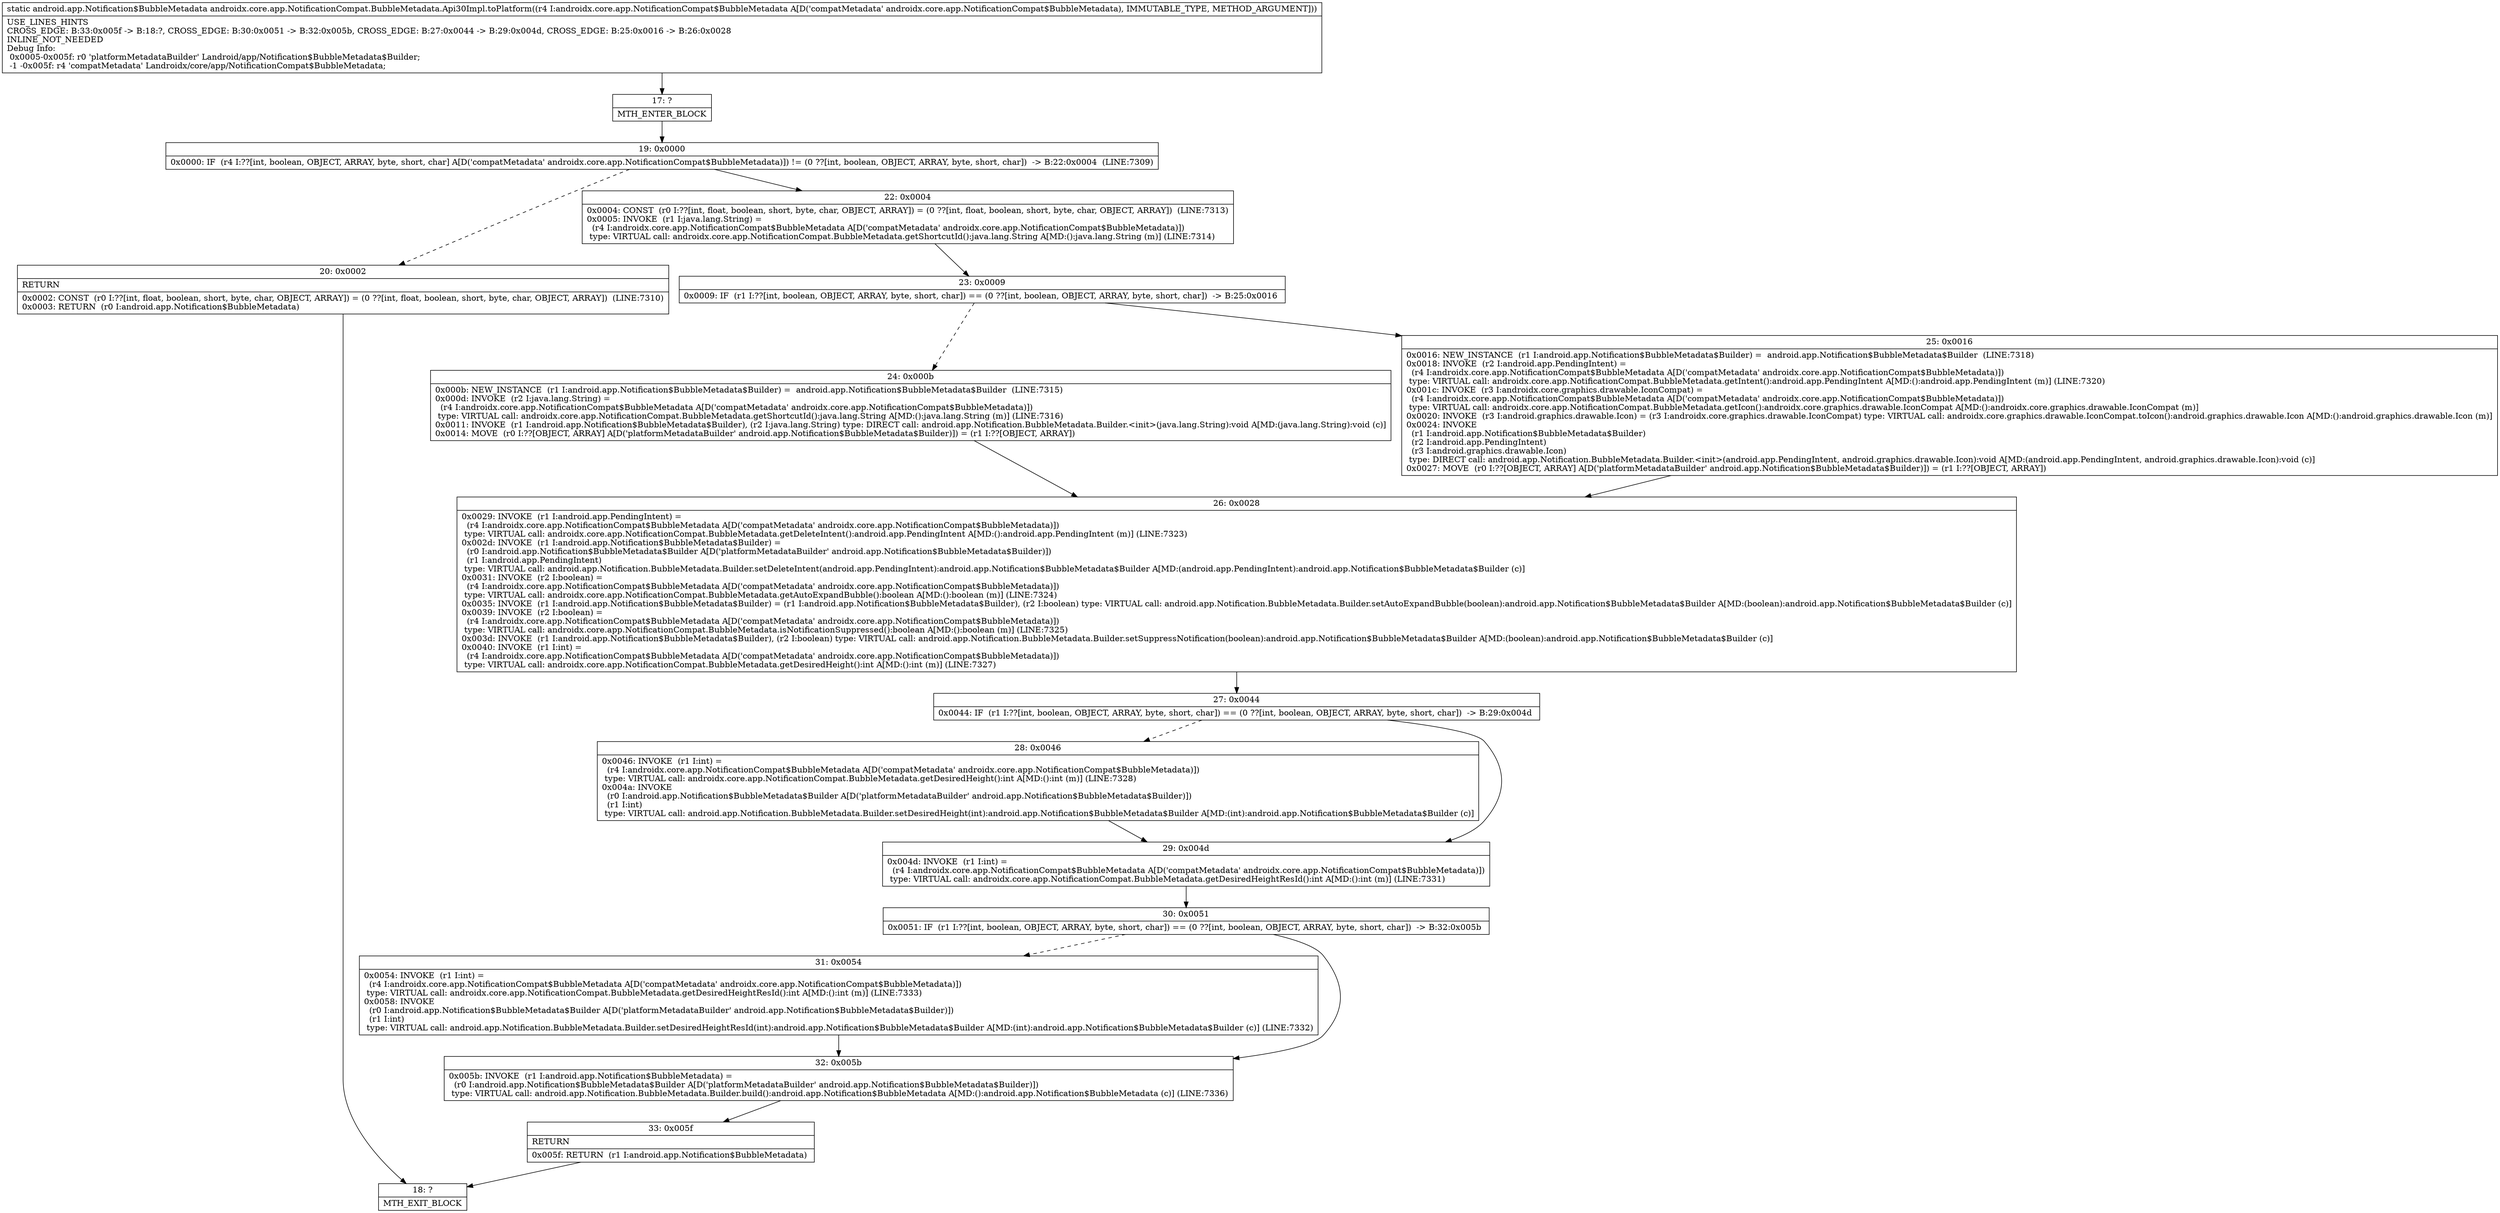digraph "CFG forandroidx.core.app.NotificationCompat.BubbleMetadata.Api30Impl.toPlatform(Landroidx\/core\/app\/NotificationCompat$BubbleMetadata;)Landroid\/app\/Notification$BubbleMetadata;" {
Node_17 [shape=record,label="{17\:\ ?|MTH_ENTER_BLOCK\l}"];
Node_19 [shape=record,label="{19\:\ 0x0000|0x0000: IF  (r4 I:??[int, boolean, OBJECT, ARRAY, byte, short, char] A[D('compatMetadata' androidx.core.app.NotificationCompat$BubbleMetadata)]) != (0 ??[int, boolean, OBJECT, ARRAY, byte, short, char])  \-\> B:22:0x0004  (LINE:7309)\l}"];
Node_20 [shape=record,label="{20\:\ 0x0002|RETURN\l|0x0002: CONST  (r0 I:??[int, float, boolean, short, byte, char, OBJECT, ARRAY]) = (0 ??[int, float, boolean, short, byte, char, OBJECT, ARRAY])  (LINE:7310)\l0x0003: RETURN  (r0 I:android.app.Notification$BubbleMetadata) \l}"];
Node_18 [shape=record,label="{18\:\ ?|MTH_EXIT_BLOCK\l}"];
Node_22 [shape=record,label="{22\:\ 0x0004|0x0004: CONST  (r0 I:??[int, float, boolean, short, byte, char, OBJECT, ARRAY]) = (0 ??[int, float, boolean, short, byte, char, OBJECT, ARRAY])  (LINE:7313)\l0x0005: INVOKE  (r1 I:java.lang.String) = \l  (r4 I:androidx.core.app.NotificationCompat$BubbleMetadata A[D('compatMetadata' androidx.core.app.NotificationCompat$BubbleMetadata)])\l type: VIRTUAL call: androidx.core.app.NotificationCompat.BubbleMetadata.getShortcutId():java.lang.String A[MD:():java.lang.String (m)] (LINE:7314)\l}"];
Node_23 [shape=record,label="{23\:\ 0x0009|0x0009: IF  (r1 I:??[int, boolean, OBJECT, ARRAY, byte, short, char]) == (0 ??[int, boolean, OBJECT, ARRAY, byte, short, char])  \-\> B:25:0x0016 \l}"];
Node_24 [shape=record,label="{24\:\ 0x000b|0x000b: NEW_INSTANCE  (r1 I:android.app.Notification$BubbleMetadata$Builder) =  android.app.Notification$BubbleMetadata$Builder  (LINE:7315)\l0x000d: INVOKE  (r2 I:java.lang.String) = \l  (r4 I:androidx.core.app.NotificationCompat$BubbleMetadata A[D('compatMetadata' androidx.core.app.NotificationCompat$BubbleMetadata)])\l type: VIRTUAL call: androidx.core.app.NotificationCompat.BubbleMetadata.getShortcutId():java.lang.String A[MD:():java.lang.String (m)] (LINE:7316)\l0x0011: INVOKE  (r1 I:android.app.Notification$BubbleMetadata$Builder), (r2 I:java.lang.String) type: DIRECT call: android.app.Notification.BubbleMetadata.Builder.\<init\>(java.lang.String):void A[MD:(java.lang.String):void (c)]\l0x0014: MOVE  (r0 I:??[OBJECT, ARRAY] A[D('platformMetadataBuilder' android.app.Notification$BubbleMetadata$Builder)]) = (r1 I:??[OBJECT, ARRAY]) \l}"];
Node_26 [shape=record,label="{26\:\ 0x0028|0x0029: INVOKE  (r1 I:android.app.PendingIntent) = \l  (r4 I:androidx.core.app.NotificationCompat$BubbleMetadata A[D('compatMetadata' androidx.core.app.NotificationCompat$BubbleMetadata)])\l type: VIRTUAL call: androidx.core.app.NotificationCompat.BubbleMetadata.getDeleteIntent():android.app.PendingIntent A[MD:():android.app.PendingIntent (m)] (LINE:7323)\l0x002d: INVOKE  (r1 I:android.app.Notification$BubbleMetadata$Builder) = \l  (r0 I:android.app.Notification$BubbleMetadata$Builder A[D('platformMetadataBuilder' android.app.Notification$BubbleMetadata$Builder)])\l  (r1 I:android.app.PendingIntent)\l type: VIRTUAL call: android.app.Notification.BubbleMetadata.Builder.setDeleteIntent(android.app.PendingIntent):android.app.Notification$BubbleMetadata$Builder A[MD:(android.app.PendingIntent):android.app.Notification$BubbleMetadata$Builder (c)]\l0x0031: INVOKE  (r2 I:boolean) = \l  (r4 I:androidx.core.app.NotificationCompat$BubbleMetadata A[D('compatMetadata' androidx.core.app.NotificationCompat$BubbleMetadata)])\l type: VIRTUAL call: androidx.core.app.NotificationCompat.BubbleMetadata.getAutoExpandBubble():boolean A[MD:():boolean (m)] (LINE:7324)\l0x0035: INVOKE  (r1 I:android.app.Notification$BubbleMetadata$Builder) = (r1 I:android.app.Notification$BubbleMetadata$Builder), (r2 I:boolean) type: VIRTUAL call: android.app.Notification.BubbleMetadata.Builder.setAutoExpandBubble(boolean):android.app.Notification$BubbleMetadata$Builder A[MD:(boolean):android.app.Notification$BubbleMetadata$Builder (c)]\l0x0039: INVOKE  (r2 I:boolean) = \l  (r4 I:androidx.core.app.NotificationCompat$BubbleMetadata A[D('compatMetadata' androidx.core.app.NotificationCompat$BubbleMetadata)])\l type: VIRTUAL call: androidx.core.app.NotificationCompat.BubbleMetadata.isNotificationSuppressed():boolean A[MD:():boolean (m)] (LINE:7325)\l0x003d: INVOKE  (r1 I:android.app.Notification$BubbleMetadata$Builder), (r2 I:boolean) type: VIRTUAL call: android.app.Notification.BubbleMetadata.Builder.setSuppressNotification(boolean):android.app.Notification$BubbleMetadata$Builder A[MD:(boolean):android.app.Notification$BubbleMetadata$Builder (c)]\l0x0040: INVOKE  (r1 I:int) = \l  (r4 I:androidx.core.app.NotificationCompat$BubbleMetadata A[D('compatMetadata' androidx.core.app.NotificationCompat$BubbleMetadata)])\l type: VIRTUAL call: androidx.core.app.NotificationCompat.BubbleMetadata.getDesiredHeight():int A[MD:():int (m)] (LINE:7327)\l}"];
Node_27 [shape=record,label="{27\:\ 0x0044|0x0044: IF  (r1 I:??[int, boolean, OBJECT, ARRAY, byte, short, char]) == (0 ??[int, boolean, OBJECT, ARRAY, byte, short, char])  \-\> B:29:0x004d \l}"];
Node_28 [shape=record,label="{28\:\ 0x0046|0x0046: INVOKE  (r1 I:int) = \l  (r4 I:androidx.core.app.NotificationCompat$BubbleMetadata A[D('compatMetadata' androidx.core.app.NotificationCompat$BubbleMetadata)])\l type: VIRTUAL call: androidx.core.app.NotificationCompat.BubbleMetadata.getDesiredHeight():int A[MD:():int (m)] (LINE:7328)\l0x004a: INVOKE  \l  (r0 I:android.app.Notification$BubbleMetadata$Builder A[D('platformMetadataBuilder' android.app.Notification$BubbleMetadata$Builder)])\l  (r1 I:int)\l type: VIRTUAL call: android.app.Notification.BubbleMetadata.Builder.setDesiredHeight(int):android.app.Notification$BubbleMetadata$Builder A[MD:(int):android.app.Notification$BubbleMetadata$Builder (c)]\l}"];
Node_29 [shape=record,label="{29\:\ 0x004d|0x004d: INVOKE  (r1 I:int) = \l  (r4 I:androidx.core.app.NotificationCompat$BubbleMetadata A[D('compatMetadata' androidx.core.app.NotificationCompat$BubbleMetadata)])\l type: VIRTUAL call: androidx.core.app.NotificationCompat.BubbleMetadata.getDesiredHeightResId():int A[MD:():int (m)] (LINE:7331)\l}"];
Node_30 [shape=record,label="{30\:\ 0x0051|0x0051: IF  (r1 I:??[int, boolean, OBJECT, ARRAY, byte, short, char]) == (0 ??[int, boolean, OBJECT, ARRAY, byte, short, char])  \-\> B:32:0x005b \l}"];
Node_31 [shape=record,label="{31\:\ 0x0054|0x0054: INVOKE  (r1 I:int) = \l  (r4 I:androidx.core.app.NotificationCompat$BubbleMetadata A[D('compatMetadata' androidx.core.app.NotificationCompat$BubbleMetadata)])\l type: VIRTUAL call: androidx.core.app.NotificationCompat.BubbleMetadata.getDesiredHeightResId():int A[MD:():int (m)] (LINE:7333)\l0x0058: INVOKE  \l  (r0 I:android.app.Notification$BubbleMetadata$Builder A[D('platformMetadataBuilder' android.app.Notification$BubbleMetadata$Builder)])\l  (r1 I:int)\l type: VIRTUAL call: android.app.Notification.BubbleMetadata.Builder.setDesiredHeightResId(int):android.app.Notification$BubbleMetadata$Builder A[MD:(int):android.app.Notification$BubbleMetadata$Builder (c)] (LINE:7332)\l}"];
Node_32 [shape=record,label="{32\:\ 0x005b|0x005b: INVOKE  (r1 I:android.app.Notification$BubbleMetadata) = \l  (r0 I:android.app.Notification$BubbleMetadata$Builder A[D('platformMetadataBuilder' android.app.Notification$BubbleMetadata$Builder)])\l type: VIRTUAL call: android.app.Notification.BubbleMetadata.Builder.build():android.app.Notification$BubbleMetadata A[MD:():android.app.Notification$BubbleMetadata (c)] (LINE:7336)\l}"];
Node_33 [shape=record,label="{33\:\ 0x005f|RETURN\l|0x005f: RETURN  (r1 I:android.app.Notification$BubbleMetadata) \l}"];
Node_25 [shape=record,label="{25\:\ 0x0016|0x0016: NEW_INSTANCE  (r1 I:android.app.Notification$BubbleMetadata$Builder) =  android.app.Notification$BubbleMetadata$Builder  (LINE:7318)\l0x0018: INVOKE  (r2 I:android.app.PendingIntent) = \l  (r4 I:androidx.core.app.NotificationCompat$BubbleMetadata A[D('compatMetadata' androidx.core.app.NotificationCompat$BubbleMetadata)])\l type: VIRTUAL call: androidx.core.app.NotificationCompat.BubbleMetadata.getIntent():android.app.PendingIntent A[MD:():android.app.PendingIntent (m)] (LINE:7320)\l0x001c: INVOKE  (r3 I:androidx.core.graphics.drawable.IconCompat) = \l  (r4 I:androidx.core.app.NotificationCompat$BubbleMetadata A[D('compatMetadata' androidx.core.app.NotificationCompat$BubbleMetadata)])\l type: VIRTUAL call: androidx.core.app.NotificationCompat.BubbleMetadata.getIcon():androidx.core.graphics.drawable.IconCompat A[MD:():androidx.core.graphics.drawable.IconCompat (m)]\l0x0020: INVOKE  (r3 I:android.graphics.drawable.Icon) = (r3 I:androidx.core.graphics.drawable.IconCompat) type: VIRTUAL call: androidx.core.graphics.drawable.IconCompat.toIcon():android.graphics.drawable.Icon A[MD:():android.graphics.drawable.Icon (m)]\l0x0024: INVOKE  \l  (r1 I:android.app.Notification$BubbleMetadata$Builder)\l  (r2 I:android.app.PendingIntent)\l  (r3 I:android.graphics.drawable.Icon)\l type: DIRECT call: android.app.Notification.BubbleMetadata.Builder.\<init\>(android.app.PendingIntent, android.graphics.drawable.Icon):void A[MD:(android.app.PendingIntent, android.graphics.drawable.Icon):void (c)]\l0x0027: MOVE  (r0 I:??[OBJECT, ARRAY] A[D('platformMetadataBuilder' android.app.Notification$BubbleMetadata$Builder)]) = (r1 I:??[OBJECT, ARRAY]) \l}"];
MethodNode[shape=record,label="{static android.app.Notification$BubbleMetadata androidx.core.app.NotificationCompat.BubbleMetadata.Api30Impl.toPlatform((r4 I:androidx.core.app.NotificationCompat$BubbleMetadata A[D('compatMetadata' androidx.core.app.NotificationCompat$BubbleMetadata), IMMUTABLE_TYPE, METHOD_ARGUMENT]))  | USE_LINES_HINTS\lCROSS_EDGE: B:33:0x005f \-\> B:18:?, CROSS_EDGE: B:30:0x0051 \-\> B:32:0x005b, CROSS_EDGE: B:27:0x0044 \-\> B:29:0x004d, CROSS_EDGE: B:25:0x0016 \-\> B:26:0x0028\lINLINE_NOT_NEEDED\lDebug Info:\l  0x0005\-0x005f: r0 'platformMetadataBuilder' Landroid\/app\/Notification$BubbleMetadata$Builder;\l  \-1 \-0x005f: r4 'compatMetadata' Landroidx\/core\/app\/NotificationCompat$BubbleMetadata;\l}"];
MethodNode -> Node_17;Node_17 -> Node_19;
Node_19 -> Node_20[style=dashed];
Node_19 -> Node_22;
Node_20 -> Node_18;
Node_22 -> Node_23;
Node_23 -> Node_24[style=dashed];
Node_23 -> Node_25;
Node_24 -> Node_26;
Node_26 -> Node_27;
Node_27 -> Node_28[style=dashed];
Node_27 -> Node_29;
Node_28 -> Node_29;
Node_29 -> Node_30;
Node_30 -> Node_31[style=dashed];
Node_30 -> Node_32;
Node_31 -> Node_32;
Node_32 -> Node_33;
Node_33 -> Node_18;
Node_25 -> Node_26;
}

